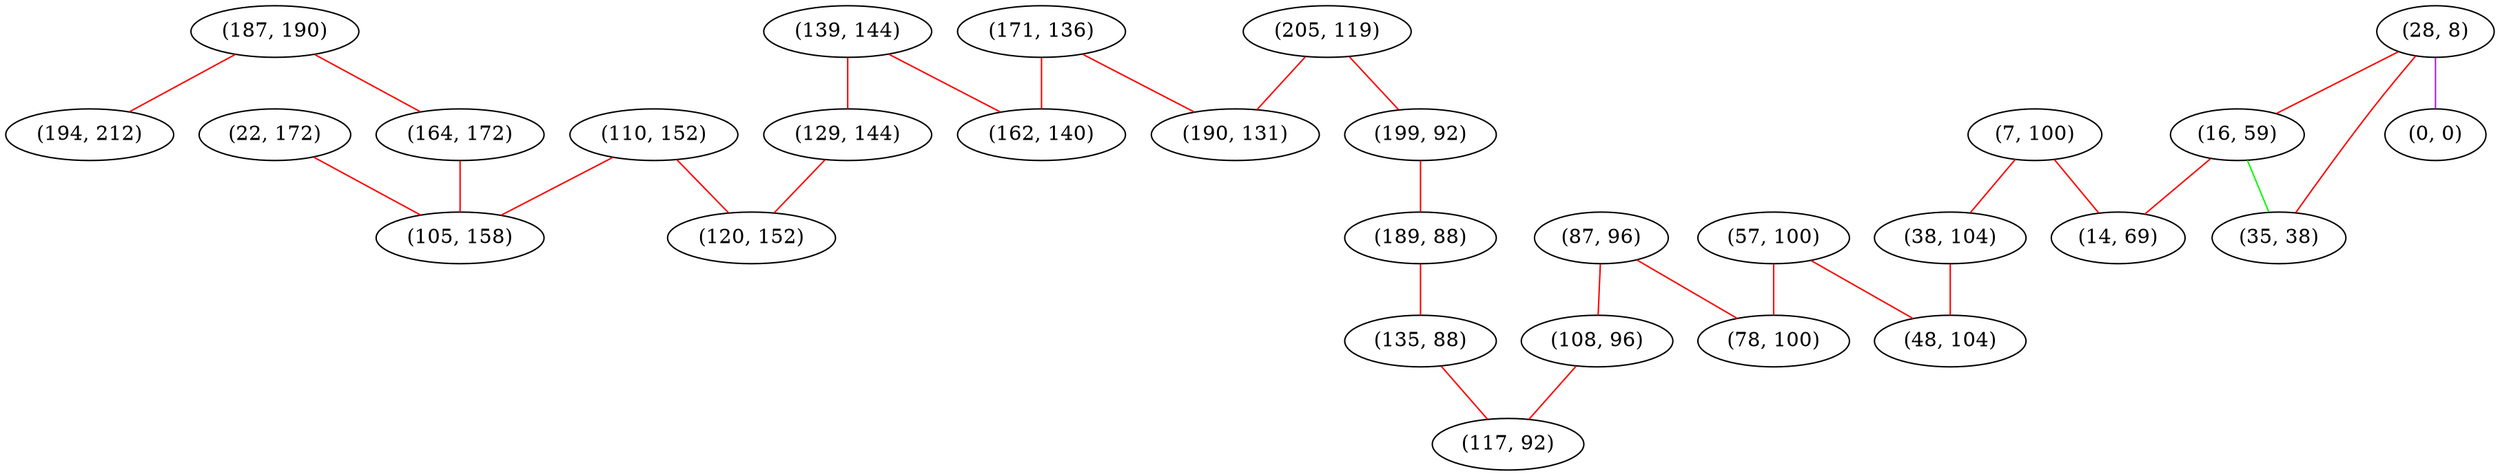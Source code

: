 graph "" {
"(139, 144)";
"(205, 119)";
"(171, 136)";
"(22, 172)";
"(28, 8)";
"(7, 100)";
"(87, 96)";
"(57, 100)";
"(190, 131)";
"(129, 144)";
"(110, 152)";
"(120, 152)";
"(162, 140)";
"(187, 190)";
"(199, 92)";
"(0, 0)";
"(194, 212)";
"(16, 59)";
"(164, 172)";
"(105, 158)";
"(189, 88)";
"(38, 104)";
"(14, 69)";
"(108, 96)";
"(78, 100)";
"(48, 104)";
"(135, 88)";
"(35, 38)";
"(117, 92)";
"(139, 144)" -- "(129, 144)"  [color=red, key=0, weight=1];
"(139, 144)" -- "(162, 140)"  [color=red, key=0, weight=1];
"(205, 119)" -- "(190, 131)"  [color=red, key=0, weight=1];
"(205, 119)" -- "(199, 92)"  [color=red, key=0, weight=1];
"(171, 136)" -- "(190, 131)"  [color=red, key=0, weight=1];
"(171, 136)" -- "(162, 140)"  [color=red, key=0, weight=1];
"(22, 172)" -- "(105, 158)"  [color=red, key=0, weight=1];
"(28, 8)" -- "(16, 59)"  [color=red, key=0, weight=1];
"(28, 8)" -- "(0, 0)"  [color=purple, key=0, weight=4];
"(28, 8)" -- "(35, 38)"  [color=red, key=0, weight=1];
"(7, 100)" -- "(38, 104)"  [color=red, key=0, weight=1];
"(7, 100)" -- "(14, 69)"  [color=red, key=0, weight=1];
"(87, 96)" -- "(78, 100)"  [color=red, key=0, weight=1];
"(87, 96)" -- "(108, 96)"  [color=red, key=0, weight=1];
"(57, 100)" -- "(78, 100)"  [color=red, key=0, weight=1];
"(57, 100)" -- "(48, 104)"  [color=red, key=0, weight=1];
"(129, 144)" -- "(120, 152)"  [color=red, key=0, weight=1];
"(110, 152)" -- "(120, 152)"  [color=red, key=0, weight=1];
"(110, 152)" -- "(105, 158)"  [color=red, key=0, weight=1];
"(187, 190)" -- "(164, 172)"  [color=red, key=0, weight=1];
"(187, 190)" -- "(194, 212)"  [color=red, key=0, weight=1];
"(199, 92)" -- "(189, 88)"  [color=red, key=0, weight=1];
"(16, 59)" -- "(35, 38)"  [color=green, key=0, weight=2];
"(16, 59)" -- "(14, 69)"  [color=red, key=0, weight=1];
"(164, 172)" -- "(105, 158)"  [color=red, key=0, weight=1];
"(189, 88)" -- "(135, 88)"  [color=red, key=0, weight=1];
"(38, 104)" -- "(48, 104)"  [color=red, key=0, weight=1];
"(108, 96)" -- "(117, 92)"  [color=red, key=0, weight=1];
"(135, 88)" -- "(117, 92)"  [color=red, key=0, weight=1];
}
